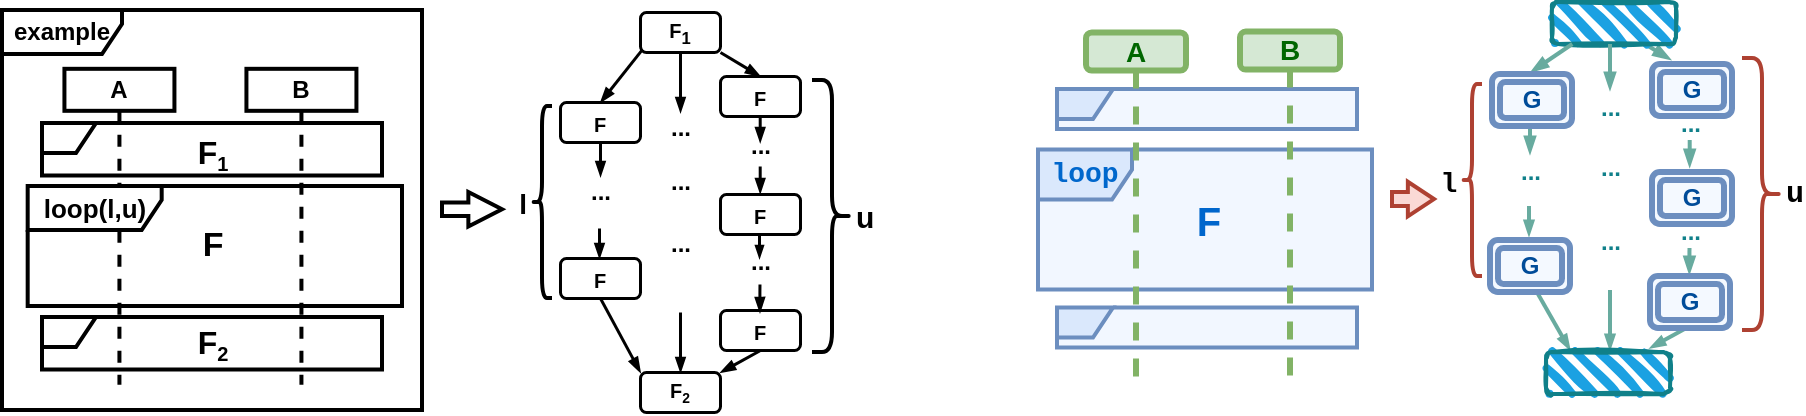 <mxfile version="26.0.2">
  <diagram name="第 1 页" id="LlDZJBcikCnKS_ieD5xa">
    <mxGraphModel dx="573" dy="387" grid="0" gridSize="10" guides="1" tooltips="1" connect="1" arrows="1" fold="1" page="1" pageScale="1" pageWidth="1169" pageHeight="1654" math="0" shadow="0">
      <root>
        <mxCell id="0" />
        <mxCell id="1" parent="0" />
        <mxCell id="34X_elYX6h45MBW99sLK-50" style="rounded=0;orthogonalLoop=1;jettySize=auto;html=1;exitX=0.029;exitY=0.917;exitDx=0;exitDy=0;fontStyle=1;strokeWidth=1.5;endSize=4;entryX=0.5;entryY=0;entryDx=0;entryDy=0;endArrow=blockThin;endFill=1;exitPerimeter=0;" parent="1" source="34X_elYX6h45MBW99sLK-278" target="34X_elYX6h45MBW99sLK-55" edge="1">
          <mxGeometry relative="1" as="geometry">
            <mxPoint x="366.075" y="76.094" as="sourcePoint" />
          </mxGeometry>
        </mxCell>
        <mxCell id="34X_elYX6h45MBW99sLK-51" style="rounded=0;orthogonalLoop=1;jettySize=auto;html=1;exitX=0.5;exitY=1;exitDx=0;exitDy=0;fontStyle=1;strokeWidth=1.5;endSize=4;endArrow=blockThin;endFill=1;" parent="1" source="34X_elYX6h45MBW99sLK-278" edge="1">
          <mxGeometry relative="1" as="geometry">
            <mxPoint x="371.406" y="90.294" as="sourcePoint" />
            <mxPoint x="379" y="111" as="targetPoint" />
          </mxGeometry>
        </mxCell>
        <mxCell id="34X_elYX6h45MBW99sLK-116" style="rounded=0;orthogonalLoop=1;jettySize=auto;html=1;entryX=0.5;entryY=0;entryDx=0;entryDy=0;fontStyle=1;strokeWidth=1.5;endSize=4;endArrow=blockThin;endFill=1;exitX=1;exitY=1;exitDx=0;exitDy=0;" parent="1" source="34X_elYX6h45MBW99sLK-278" target="34X_elYX6h45MBW99sLK-187" edge="1">
          <mxGeometry relative="1" as="geometry">
            <mxPoint x="400.199" y="78.391" as="sourcePoint" />
            <mxPoint x="444" y="101" as="targetPoint" />
          </mxGeometry>
        </mxCell>
        <mxCell id="34X_elYX6h45MBW99sLK-55" value="&lt;span style=&quot;font-size: 10px;&quot;&gt;F&lt;/span&gt;&lt;span style=&quot;font-size: 8.333px;&quot;&gt;&lt;/span&gt;" style="rounded=1;whiteSpace=wrap;html=1;verticalAlign=bottom;fontStyle=1;strokeWidth=1.5;" parent="1" vertex="1">
          <mxGeometry x="319" y="106" width="40" height="20" as="geometry" />
        </mxCell>
        <mxCell id="34X_elYX6h45MBW99sLK-88" style="edgeStyle=orthogonalEdgeStyle;rounded=0;orthogonalLoop=1;jettySize=auto;html=1;exitX=0.5;exitY=1;exitDx=0;exitDy=0;fontStyle=1;strokeWidth=1.5;endSize=4;endArrow=blockThin;endFill=1;" parent="1" edge="1">
          <mxGeometry relative="1" as="geometry">
            <mxPoint x="338.5" y="184" as="targetPoint" />
            <mxPoint x="338.5" y="169" as="sourcePoint" />
          </mxGeometry>
        </mxCell>
        <mxCell id="34X_elYX6h45MBW99sLK-90" value="" style="rounded=0;orthogonalLoop=1;jettySize=auto;html=1;exitX=0.5;exitY=1;exitDx=0;exitDy=0;fontStyle=1;strokeWidth=1.5;endSize=4;endArrow=blockThin;endFill=1;" parent="1" edge="1">
          <mxGeometry relative="1" as="geometry">
            <mxPoint x="339" y="143" as="targetPoint" />
            <mxPoint x="339" y="126" as="sourcePoint" />
          </mxGeometry>
        </mxCell>
        <mxCell id="34X_elYX6h45MBW99sLK-121" style="rounded=0;orthogonalLoop=1;jettySize=auto;html=1;entryX=0;entryY=0;entryDx=0;entryDy=0;exitX=0.5;exitY=1;exitDx=0;exitDy=0;fontStyle=1;strokeWidth=1.5;endSize=4;endArrow=blockThin;endFill=1;" parent="1" source="34X_elYX6h45MBW99sLK-182" target="34X_elYX6h45MBW99sLK-279" edge="1">
          <mxGeometry relative="1" as="geometry">
            <mxPoint x="328.043" y="220.5" as="sourcePoint" />
            <mxPoint x="364.517" y="255.234" as="targetPoint" />
          </mxGeometry>
        </mxCell>
        <mxCell id="34X_elYX6h45MBW99sLK-118" value="..." style="text;html=1;align=center;verticalAlign=middle;resizable=0;points=[];autosize=1;strokeColor=none;fillColor=none;fontStyle=1;strokeWidth=1.5;" parent="1" vertex="1">
          <mxGeometry x="365" y="106" width="28" height="26" as="geometry" />
        </mxCell>
        <mxCell id="34X_elYX6h45MBW99sLK-119" value="..." style="text;html=1;align=center;verticalAlign=middle;resizable=0;points=[];autosize=1;strokeColor=none;fillColor=none;fontStyle=1;strokeWidth=1.5;" parent="1" vertex="1">
          <mxGeometry x="365" y="133" width="28" height="26" as="geometry" />
        </mxCell>
        <mxCell id="34X_elYX6h45MBW99sLK-122" style="rounded=0;orthogonalLoop=1;jettySize=auto;html=1;entryX=1;entryY=0;entryDx=0;entryDy=0;exitX=0.5;exitY=1;exitDx=0;exitDy=0;fontStyle=1;strokeWidth=1.5;endSize=4;endArrow=blockThin;endFill=1;" parent="1" source="34X_elYX6h45MBW99sLK-196" target="34X_elYX6h45MBW99sLK-279" edge="1">
          <mxGeometry relative="1" as="geometry">
            <mxPoint x="435" y="244.174" as="sourcePoint" />
            <mxPoint x="402.196" y="254.619" as="targetPoint" />
          </mxGeometry>
        </mxCell>
        <mxCell id="34X_elYX6h45MBW99sLK-123" value="..." style="text;html=1;align=center;verticalAlign=middle;resizable=0;points=[];autosize=1;strokeColor=none;fillColor=none;fontStyle=1;strokeWidth=1.5;" parent="1" vertex="1">
          <mxGeometry x="325" y="138" width="28" height="26" as="geometry" />
        </mxCell>
        <mxCell id="34X_elYX6h45MBW99sLK-128" style="rounded=0;orthogonalLoop=1;jettySize=auto;html=1;entryX=0.5;entryY=0;entryDx=0;entryDy=0;fontStyle=1;strokeWidth=1.5;endSize=4;endArrow=blockThin;endFill=1;" parent="1" target="34X_elYX6h45MBW99sLK-279" edge="1">
          <mxGeometry relative="1" as="geometry">
            <mxPoint x="379" y="211" as="sourcePoint" />
            <mxPoint x="391.249" y="245.23" as="targetPoint" />
          </mxGeometry>
        </mxCell>
        <mxCell id="34X_elYX6h45MBW99sLK-182" value="&lt;span style=&quot;font-size: 10px;&quot;&gt;F&lt;/span&gt;&lt;span style=&quot;font-size: 8.333px;&quot;&gt;&lt;/span&gt;" style="rounded=1;whiteSpace=wrap;html=1;verticalAlign=bottom;fontStyle=1;strokeWidth=1.5;" parent="1" vertex="1">
          <mxGeometry x="319" y="184" width="40" height="20" as="geometry" />
        </mxCell>
        <mxCell id="34X_elYX6h45MBW99sLK-187" value="&lt;span style=&quot;font-size: 10px;&quot;&gt;F&lt;/span&gt;&lt;span style=&quot;font-size: 8.333px;&quot;&gt;&lt;/span&gt;" style="rounded=1;whiteSpace=wrap;html=1;verticalAlign=bottom;fontStyle=1;strokeWidth=1.5;" parent="1" vertex="1">
          <mxGeometry x="399" y="93" width="40" height="20" as="geometry" />
        </mxCell>
        <mxCell id="34X_elYX6h45MBW99sLK-190" style="rounded=0;orthogonalLoop=1;jettySize=auto;html=1;exitX=0.5;exitY=1;exitDx=0;exitDy=0;entryX=0.5;entryY=0;entryDx=0;entryDy=0;fontStyle=1;strokeWidth=1.5;endSize=4;endArrow=blockThin;endFill=1;" parent="1" edge="1">
          <mxGeometry relative="1" as="geometry">
            <mxPoint x="418.85" y="113" as="sourcePoint" />
            <mxPoint x="418.85" y="126" as="targetPoint" />
          </mxGeometry>
        </mxCell>
        <mxCell id="34X_elYX6h45MBW99sLK-192" style="edgeStyle=orthogonalEdgeStyle;rounded=0;orthogonalLoop=1;jettySize=auto;html=1;exitX=0.5;exitY=1;exitDx=0;exitDy=0;fontStyle=1;strokeWidth=1.5;endSize=3;endArrow=blockThin;endFill=1;" parent="1" edge="1">
          <mxGeometry relative="1" as="geometry">
            <mxPoint x="418.5" y="184" as="targetPoint" />
            <mxPoint x="418.5" y="172" as="sourcePoint" />
          </mxGeometry>
        </mxCell>
        <mxCell id="34X_elYX6h45MBW99sLK-195" value="&lt;span style=&quot;font-size: 10px;&quot;&gt;F&lt;/span&gt;&lt;span style=&quot;font-size: 8.333px;&quot;&gt;&lt;/span&gt;" style="rounded=1;whiteSpace=wrap;html=1;verticalAlign=bottom;fontStyle=1;strokeWidth=1.5;" parent="1" vertex="1">
          <mxGeometry x="399" y="152" width="40" height="20" as="geometry" />
        </mxCell>
        <mxCell id="34X_elYX6h45MBW99sLK-196" value="&lt;span style=&quot;font-size: 10px;&quot;&gt;F&lt;/span&gt;&lt;span style=&quot;font-size: 8.333px;&quot;&gt;&lt;/span&gt;" style="rounded=1;whiteSpace=wrap;html=1;verticalAlign=bottom;fontStyle=1;strokeWidth=1.5;" parent="1" vertex="1">
          <mxGeometry x="399" y="210" width="40" height="20" as="geometry" />
        </mxCell>
        <mxCell id="34X_elYX6h45MBW99sLK-197" style="edgeStyle=orthogonalEdgeStyle;rounded=0;orthogonalLoop=1;jettySize=auto;html=1;exitX=0.5;exitY=1;exitDx=0;exitDy=0;fontStyle=1;strokeWidth=1.5;endSize=4;endArrow=blockThin;endFill=1;" parent="1" edge="1">
          <mxGeometry relative="1" as="geometry">
            <mxPoint x="418.85" y="151.5" as="targetPoint" />
            <mxPoint x="418.85" y="138" as="sourcePoint" />
          </mxGeometry>
        </mxCell>
        <mxCell id="34X_elYX6h45MBW99sLK-198" value="..." style="text;html=1;align=center;verticalAlign=middle;resizable=0;points=[];autosize=1;strokeColor=none;fillColor=none;fontStyle=1;strokeWidth=1.5;" parent="1" vertex="1">
          <mxGeometry x="405" y="114.75" width="28" height="26" as="geometry" />
        </mxCell>
        <mxCell id="34X_elYX6h45MBW99sLK-201" style="edgeStyle=orthogonalEdgeStyle;rounded=0;orthogonalLoop=1;jettySize=auto;html=1;exitX=0.5;exitY=1;exitDx=0;exitDy=0;fontStyle=1;strokeWidth=1.5;endSize=4;endArrow=blockThin;endFill=1;" parent="1" edge="1">
          <mxGeometry relative="1" as="geometry">
            <mxPoint x="418.74" y="211" as="targetPoint" />
            <mxPoint x="418.74" y="197" as="sourcePoint" />
            <Array as="points">
              <mxPoint x="419" y="201" />
              <mxPoint x="419" y="201" />
            </Array>
          </mxGeometry>
        </mxCell>
        <mxCell id="34X_elYX6h45MBW99sLK-202" value="..." style="text;html=1;align=center;verticalAlign=middle;resizable=0;points=[];autosize=1;strokeColor=none;fillColor=none;fontStyle=1;strokeWidth=1.5;" parent="1" vertex="1">
          <mxGeometry x="405" y="173" width="28" height="26" as="geometry" />
        </mxCell>
        <mxCell id="34X_elYX6h45MBW99sLK-265" value="" style="html=1;shadow=0;dashed=0;align=center;verticalAlign=middle;shape=mxgraph.arrows2.arrow;dy=0.61;dx=16.82;notch=0;strokeWidth=2;" parent="1" vertex="1">
          <mxGeometry x="260" y="151" width="30" height="17.25" as="geometry" />
        </mxCell>
        <mxCell id="34X_elYX6h45MBW99sLK-266" value="" style="group" parent="1" vertex="1" connectable="0">
          <mxGeometry x="40" y="60" width="210" height="200" as="geometry" />
        </mxCell>
        <mxCell id="34X_elYX6h45MBW99sLK-267" value="A" style="shape=umlLifeline;perimeter=lifelinePerimeter;whiteSpace=wrap;html=1;container=0;dropTarget=0;collapsible=0;recursiveResize=0;outlineConnect=0;portConstraint=eastwest;newEdgeStyle={&quot;curved&quot;:0,&quot;rounded&quot;:0};size=21;fontStyle=1;strokeWidth=2;" parent="34X_elYX6h45MBW99sLK-266" vertex="1">
          <mxGeometry x="31.214" y="29.408" width="55" height="158" as="geometry" />
        </mxCell>
        <mxCell id="34X_elYX6h45MBW99sLK-268" value="&lt;font style=&quot;font-size: 13px;&quot;&gt;loop(l,u)&lt;/font&gt;" style="shape=umlFrame;whiteSpace=wrap;html=1;pointerEvents=0;width=67;height=22;container=0;fontStyle=1;strokeWidth=2;" parent="34X_elYX6h45MBW99sLK-266" vertex="1">
          <mxGeometry x="12.84" y="88" width="187.16" height="60" as="geometry" />
        </mxCell>
        <mxCell id="34X_elYX6h45MBW99sLK-269" value="example" style="shape=umlFrame;whiteSpace=wrap;html=1;pointerEvents=0;width=60;height=22;container=0;fontStyle=1;strokeWidth=2;" parent="34X_elYX6h45MBW99sLK-266" vertex="1">
          <mxGeometry width="210" height="200" as="geometry" />
        </mxCell>
        <mxCell id="34X_elYX6h45MBW99sLK-271" value="&lt;font style=&quot;font-size: 17px;&quot;&gt;F&lt;/font&gt;" style="text;html=1;align=center;verticalAlign=middle;resizable=0;points=[];autosize=1;strokeColor=none;fillColor=none;container=0;fontStyle=1;strokeWidth=2;" parent="34X_elYX6h45MBW99sLK-266" vertex="1">
          <mxGeometry x="90.002" y="102.999" width="30" height="30" as="geometry" />
        </mxCell>
        <mxCell id="34X_elYX6h45MBW99sLK-273" value="B" style="shape=umlLifeline;perimeter=lifelinePerimeter;whiteSpace=wrap;html=1;container=0;dropTarget=0;collapsible=0;recursiveResize=0;outlineConnect=0;portConstraint=eastwest;newEdgeStyle={&quot;curved&quot;:0,&quot;rounded&quot;:0};size=21;fontStyle=1;strokeWidth=2;" parent="34X_elYX6h45MBW99sLK-266" vertex="1">
          <mxGeometry x="122.214" y="29.408" width="55" height="158" as="geometry" />
        </mxCell>
        <mxCell id="34X_elYX6h45MBW99sLK-274" value="" style="shape=umlFrame;whiteSpace=wrap;html=1;pointerEvents=0;width=27;height=15;fontStyle=1;strokeWidth=2;container=0;" parent="34X_elYX6h45MBW99sLK-266" vertex="1">
          <mxGeometry x="20" y="56.5" width="170" height="26.25" as="geometry" />
        </mxCell>
        <mxCell id="34X_elYX6h45MBW99sLK-275" value="&lt;span style=&quot;font-size: 16px;&quot;&gt;F&lt;/span&gt;&lt;sub&gt;1&lt;/sub&gt;" style="text;html=1;align=center;verticalAlign=middle;resizable=0;points=[];autosize=1;strokeColor=none;fillColor=none;fontStyle=1;strokeWidth=2;container=0;" parent="34X_elYX6h45MBW99sLK-266" vertex="1">
          <mxGeometry x="85.003" y="56.5" width="40" height="30" as="geometry" />
        </mxCell>
        <mxCell id="34X_elYX6h45MBW99sLK-276" value="" style="shape=umlFrame;whiteSpace=wrap;html=1;pointerEvents=0;width=27;height=15;fontStyle=1;strokeWidth=2;container=0;" parent="34X_elYX6h45MBW99sLK-266" vertex="1">
          <mxGeometry x="20" y="153.5" width="170" height="26.25" as="geometry" />
        </mxCell>
        <mxCell id="34X_elYX6h45MBW99sLK-277" value="&lt;span style=&quot;font-size: 16px;&quot;&gt;F&lt;/span&gt;&lt;sub&gt;2&lt;/sub&gt;" style="text;html=1;align=center;verticalAlign=middle;resizable=0;points=[];autosize=1;strokeColor=none;fillColor=none;fontStyle=1;strokeWidth=2;container=0;" parent="34X_elYX6h45MBW99sLK-266" vertex="1">
          <mxGeometry x="85.0" y="151.5" width="40" height="30" as="geometry" />
        </mxCell>
        <mxCell id="34X_elYX6h45MBW99sLK-278" value="&lt;span style=&quot;font-size: 10px;&quot;&gt;F&lt;sub&gt;1&lt;/sub&gt;&lt;/span&gt;&lt;span style=&quot;font-size: 8.333px;&quot;&gt;&lt;/span&gt;" style="rounded=1;whiteSpace=wrap;html=1;verticalAlign=bottom;fontStyle=1;strokeWidth=1.5;" parent="1" vertex="1">
          <mxGeometry x="359" y="61" width="40" height="20" as="geometry" />
        </mxCell>
        <mxCell id="34X_elYX6h45MBW99sLK-279" value="&lt;span style=&quot;font-size: 10px;&quot;&gt;F&lt;/span&gt;&lt;span style=&quot;font-size: 8.333px;&quot;&gt;&lt;sub&gt;2&lt;/sub&gt;&lt;/span&gt;" style="rounded=1;whiteSpace=wrap;html=1;verticalAlign=bottom;fontStyle=1;strokeWidth=1.5;" parent="1" vertex="1">
          <mxGeometry x="359" y="241" width="40" height="20" as="geometry" />
        </mxCell>
        <mxCell id="34X_elYX6h45MBW99sLK-283" value="..." style="text;html=1;align=center;verticalAlign=middle;resizable=0;points=[];autosize=1;strokeColor=none;fillColor=none;fontStyle=1;strokeWidth=1.5;" parent="1" vertex="1">
          <mxGeometry x="365" y="164" width="28" height="26" as="geometry" />
        </mxCell>
        <mxCell id="34X_elYX6h45MBW99sLK-284" value="" style="shape=curlyBracket;whiteSpace=wrap;html=1;rounded=1;labelPosition=left;verticalLabelPosition=middle;align=right;verticalAlign=middle;strokeWidth=2;" parent="1" vertex="1">
          <mxGeometry x="305" y="108" width="10" height="96" as="geometry" />
        </mxCell>
        <mxCell id="34X_elYX6h45MBW99sLK-285" value="&lt;b&gt;&lt;font face=&quot;Helvetica&quot; style=&quot;font-size: 14px;&quot;&gt;l&lt;/font&gt;&lt;/b&gt;" style="text;html=1;align=center;verticalAlign=middle;resizable=0;points=[];autosize=1;strokeColor=none;fillColor=none;" parent="1" vertex="1">
          <mxGeometry x="285" y="142" width="30" height="30" as="geometry" />
        </mxCell>
        <mxCell id="34X_elYX6h45MBW99sLK-286" value="&lt;font size=&quot;1&quot; style=&quot;&quot;&gt;&lt;b style=&quot;font-size: 15px;&quot;&gt;u&lt;/b&gt;&lt;/font&gt;" style="shape=curlyBracket;whiteSpace=wrap;html=1;rounded=1;flipH=1;labelPosition=right;verticalLabelPosition=middle;align=left;verticalAlign=middle;strokeWidth=2;" parent="1" vertex="1">
          <mxGeometry x="445" y="95" width="20" height="136" as="geometry" />
        </mxCell>
        <mxCell id="8MqV6CuxTsQ62eVBp-k_-196" value="" style="rounded=0;orthogonalLoop=1;jettySize=auto;html=1;exitX=0.5;exitY=1;exitDx=0;exitDy=0;fontStyle=1;strokeWidth=2;endSize=4;endArrow=blockThin;endFill=1;strokeColor=light-dark(#68ab9f, #ededed);" edge="1" parent="1">
          <mxGeometry relative="1" as="geometry">
            <mxPoint x="804" y="132" as="targetPoint" />
            <mxPoint x="804" y="115" as="sourcePoint" />
          </mxGeometry>
        </mxCell>
        <mxCell id="8MqV6CuxTsQ62eVBp-k_-197" style="rounded=0;orthogonalLoop=1;jettySize=auto;html=1;fontStyle=1;strokeWidth=2;endSize=4;endArrow=blockThin;endFill=1;exitX=0.75;exitY=1;exitDx=0;exitDy=0;strokeColor=light-dark(#68ab9f, #ededed);entryX=0.25;entryY=0;entryDx=0;entryDy=0;" edge="1" parent="1" source="8MqV6CuxTsQ62eVBp-k_-198">
          <mxGeometry relative="1" as="geometry">
            <mxPoint x="864" y="70" as="sourcePoint" />
            <mxPoint x="874.25" y="84.75" as="targetPoint" />
          </mxGeometry>
        </mxCell>
        <mxCell id="8MqV6CuxTsQ62eVBp-k_-198" value="" style="rounded=1;whiteSpace=wrap;html=1;strokeWidth=2;fillWeight=4;hachureGap=8;hachureAngle=45;fillColor=#1ba1e2;sketch=1;strokeColor=light-dark(#108089, #ededed);" vertex="1" parent="1">
          <mxGeometry x="815" y="56" width="62" height="21" as="geometry" />
        </mxCell>
        <mxCell id="8MqV6CuxTsQ62eVBp-k_-199" style="rounded=0;orthogonalLoop=1;jettySize=auto;html=1;exitX=0.029;exitY=0.917;exitDx=0;exitDy=0;fontStyle=1;strokeWidth=2;endSize=4;entryX=0.5;entryY=0;entryDx=0;entryDy=0;endArrow=blockThin;endFill=1;exitPerimeter=0;strokeColor=light-dark(#68ab9f, #ededed);" edge="1" parent="1">
          <mxGeometry relative="1" as="geometry">
            <mxPoint x="825.16" y="77" as="sourcePoint" />
            <mxPoint x="804.5" y="91" as="targetPoint" />
          </mxGeometry>
        </mxCell>
        <mxCell id="8MqV6CuxTsQ62eVBp-k_-200" style="rounded=0;orthogonalLoop=1;jettySize=auto;html=1;fontStyle=1;strokeWidth=2;endSize=4;endArrow=blockThin;endFill=1;strokeColor=light-dark(#68ab9f, #ededed);" edge="1" parent="1">
          <mxGeometry relative="1" as="geometry">
            <mxPoint x="844" y="77" as="sourcePoint" />
            <mxPoint x="844" y="100" as="targetPoint" />
          </mxGeometry>
        </mxCell>
        <mxCell id="8MqV6CuxTsQ62eVBp-k_-201" style="edgeStyle=orthogonalEdgeStyle;rounded=0;orthogonalLoop=1;jettySize=auto;html=1;exitX=0.5;exitY=1;exitDx=0;exitDy=0;fontStyle=1;strokeWidth=2;endSize=3;endArrow=blockThin;endFill=1;strokeColor=light-dark(#68ab9f, #ededed);" edge="1" parent="1">
          <mxGeometry relative="1" as="geometry">
            <mxPoint x="803.5" y="173" as="targetPoint" />
            <mxPoint x="803.5" y="158" as="sourcePoint" />
          </mxGeometry>
        </mxCell>
        <mxCell id="8MqV6CuxTsQ62eVBp-k_-202" style="rounded=0;orthogonalLoop=1;jettySize=auto;html=1;entryX=0;entryY=0;entryDx=0;entryDy=0;exitX=0.5;exitY=1;exitDx=0;exitDy=0;fontStyle=1;strokeWidth=2;endSize=3;endArrow=blockThin;endFill=1;strokeColor=light-dark(#68ab9f, #ededed);" edge="1" parent="1">
          <mxGeometry relative="1" as="geometry">
            <mxPoint x="804" y="195" as="sourcePoint" />
            <mxPoint x="824" y="230.0" as="targetPoint" />
          </mxGeometry>
        </mxCell>
        <mxCell id="8MqV6CuxTsQ62eVBp-k_-203" value="..." style="text;html=1;align=center;verticalAlign=middle;resizable=0;points=[];autosize=1;strokeColor=none;fillColor=none;fontStyle=1;strokeWidth=1.5;fontColor=light-dark(#10808a, #ededed);" vertex="1" parent="1">
          <mxGeometry x="830" y="96" width="28" height="26" as="geometry" />
        </mxCell>
        <mxCell id="8MqV6CuxTsQ62eVBp-k_-204" value="..." style="text;html=1;align=center;verticalAlign=middle;resizable=0;points=[];autosize=1;strokeColor=none;fillColor=none;fontStyle=1;strokeWidth=1.5;fontColor=light-dark(#10808a, #ededed);" vertex="1" parent="1">
          <mxGeometry x="830" y="126.25" width="28" height="26" as="geometry" />
        </mxCell>
        <mxCell id="8MqV6CuxTsQ62eVBp-k_-205" style="rounded=0;orthogonalLoop=1;jettySize=auto;html=1;entryX=1;entryY=0;entryDx=0;entryDy=0;exitX=0.5;exitY=1;exitDx=0;exitDy=0;fontStyle=1;strokeWidth=2;endSize=3;endArrow=blockThin;endFill=1;strokeColor=light-dark(#68ab9f, #ededed);" edge="1" parent="1">
          <mxGeometry relative="1" as="geometry">
            <mxPoint x="884" y="218" as="sourcePoint" />
            <mxPoint x="864" y="229.0" as="targetPoint" />
          </mxGeometry>
        </mxCell>
        <mxCell id="8MqV6CuxTsQ62eVBp-k_-206" value="..." style="text;html=1;align=center;verticalAlign=middle;resizable=0;points=[];autosize=1;strokeColor=none;fillColor=none;fontStyle=1;strokeWidth=1.5;fontColor=light-dark(#10808a, #ededed);" vertex="1" parent="1">
          <mxGeometry x="790" y="128" width="28" height="26" as="geometry" />
        </mxCell>
        <mxCell id="8MqV6CuxTsQ62eVBp-k_-207" style="rounded=0;orthogonalLoop=1;jettySize=auto;html=1;entryX=0.5;entryY=0;entryDx=0;entryDy=0;fontStyle=1;strokeWidth=2;endSize=3;endArrow=blockThin;endFill=1;strokeColor=light-dark(#68ab9f, #ededed);" edge="1" parent="1">
          <mxGeometry relative="1" as="geometry">
            <mxPoint x="844" y="200" as="sourcePoint" />
            <mxPoint x="844" y="230.0" as="targetPoint" />
          </mxGeometry>
        </mxCell>
        <mxCell id="8MqV6CuxTsQ62eVBp-k_-208" style="edgeStyle=orthogonalEdgeStyle;rounded=0;orthogonalLoop=1;jettySize=auto;html=1;exitX=0.5;exitY=1;exitDx=0;exitDy=0;fontStyle=1;strokeWidth=2;endSize=4;endArrow=blockThin;endFill=1;strokeColor=light-dark(#68ab9f, #ededed);" edge="1" parent="1">
          <mxGeometry relative="1" as="geometry">
            <mxPoint x="883.85" y="138.5" as="targetPoint" />
            <mxPoint x="883.85" y="125" as="sourcePoint" />
          </mxGeometry>
        </mxCell>
        <mxCell id="8MqV6CuxTsQ62eVBp-k_-209" value="..." style="text;html=1;align=center;verticalAlign=middle;resizable=0;points=[];autosize=1;strokeColor=none;fillColor=none;fontStyle=1;strokeWidth=1.5;fontColor=light-dark(#10808a, #ededed);" vertex="1" parent="1">
          <mxGeometry x="870" y="104" width="28" height="26" as="geometry" />
        </mxCell>
        <mxCell id="8MqV6CuxTsQ62eVBp-k_-210" value="..." style="text;html=1;align=center;verticalAlign=middle;resizable=0;points=[];autosize=1;strokeColor=none;fillColor=none;fontStyle=1;strokeWidth=1.5;fontColor=light-dark(#10808a, #ededed);" vertex="1" parent="1">
          <mxGeometry x="870" y="158.25" width="28" height="26" as="geometry" />
        </mxCell>
        <mxCell id="8MqV6CuxTsQ62eVBp-k_-211" value="..." style="text;html=1;align=center;verticalAlign=middle;resizable=0;points=[];autosize=1;strokeColor=none;fillColor=none;fontStyle=1;strokeWidth=1.5;fontColor=light-dark(#10808a, #ededed);" vertex="1" parent="1">
          <mxGeometry x="830" y="163.25" width="28" height="26" as="geometry" />
        </mxCell>
        <mxCell id="8MqV6CuxTsQ62eVBp-k_-212" value="" style="shape=curlyBracket;whiteSpace=wrap;html=1;rounded=1;labelPosition=left;verticalLabelPosition=middle;align=right;verticalAlign=middle;strokeWidth=2;fillColor=#fad9d5;strokeColor=#ae4132;" vertex="1" parent="1">
          <mxGeometry x="770" y="97" width="10" height="96" as="geometry" />
        </mxCell>
        <mxCell id="8MqV6CuxTsQ62eVBp-k_-213" value="&lt;font face=&quot;Courier New&quot; size=&quot;1&quot; style=&quot;&quot;&gt;&lt;b style=&quot;font-size: 15px;&quot;&gt;u&lt;/b&gt;&lt;/font&gt;" style="shape=curlyBracket;whiteSpace=wrap;html=1;rounded=1;flipH=1;labelPosition=right;verticalLabelPosition=middle;align=left;verticalAlign=middle;strokeWidth=2;fillColor=#fad9d5;strokeColor=#ae4132;" vertex="1" parent="1">
          <mxGeometry x="910" y="84" width="20" height="136" as="geometry" />
        </mxCell>
        <mxCell id="8MqV6CuxTsQ62eVBp-k_-214" value="" style="edgeStyle=orthogonalEdgeStyle;rounded=0;orthogonalLoop=1;jettySize=auto;html=1;exitX=0.5;exitY=1;exitDx=0;exitDy=0;fontStyle=1;strokeWidth=2;endSize=4;endArrow=blockThin;endFill=1;strokeColor=light-dark(#68ab9f, #ededed);" edge="1" parent="1">
          <mxGeometry relative="1" as="geometry">
            <mxPoint x="883.74" y="192" as="targetPoint" />
            <mxPoint x="883.74" y="179" as="sourcePoint" />
            <Array as="points">
              <mxPoint x="884" y="192" />
            </Array>
          </mxGeometry>
        </mxCell>
        <mxCell id="8MqV6CuxTsQ62eVBp-k_-215" value="&lt;b&gt;&lt;font face=&quot;Courier New&quot; style=&quot;font-size: 14px;&quot;&gt;l&lt;/font&gt;&lt;/b&gt;" style="text;html=1;align=center;verticalAlign=middle;resizable=0;points=[];autosize=1;strokeColor=none;fillColor=none;" vertex="1" parent="1">
          <mxGeometry x="750" y="132" width="26" height="29" as="geometry" />
        </mxCell>
        <mxCell id="8MqV6CuxTsQ62eVBp-k_-216" value="&lt;b&gt;&lt;font style=&quot;color: rgb(0, 76, 153);&quot;&gt;G&lt;/font&gt;&lt;/b&gt;" style="shape=ext;double=1;rounded=1;whiteSpace=wrap;html=1;fillColor=#F4F9FF;strokeColor=#6c8ebf;strokeWidth=3;" vertex="1" parent="1">
          <mxGeometry x="785" y="92" width="40" height="26" as="geometry" />
        </mxCell>
        <mxCell id="8MqV6CuxTsQ62eVBp-k_-217" value="&lt;b&gt;&lt;font style=&quot;color: rgb(0, 76, 153);&quot;&gt;G&lt;/font&gt;&lt;/b&gt;" style="shape=ext;double=1;rounded=1;whiteSpace=wrap;html=1;fillColor=#F4F9FF;strokeColor=#6c8ebf;strokeWidth=3;" vertex="1" parent="1">
          <mxGeometry x="784" y="175" width="40" height="26" as="geometry" />
        </mxCell>
        <mxCell id="8MqV6CuxTsQ62eVBp-k_-218" value="&lt;b&gt;&lt;font style=&quot;color: rgb(0, 76, 153);&quot;&gt;G&lt;/font&gt;&lt;/b&gt;" style="shape=ext;double=1;rounded=1;whiteSpace=wrap;html=1;fillColor=#F4F9FF;strokeColor=#6c8ebf;strokeWidth=3;" vertex="1" parent="1">
          <mxGeometry x="865" y="87" width="40" height="26" as="geometry" />
        </mxCell>
        <mxCell id="8MqV6CuxTsQ62eVBp-k_-219" value="&lt;b&gt;&lt;font style=&quot;color: rgb(0, 76, 153);&quot;&gt;G&lt;/font&gt;&lt;/b&gt;" style="shape=ext;double=1;rounded=1;whiteSpace=wrap;html=1;fillColor=#F4F9FF;strokeColor=#6c8ebf;strokeWidth=3;" vertex="1" parent="1">
          <mxGeometry x="865" y="141" width="40" height="26" as="geometry" />
        </mxCell>
        <mxCell id="8MqV6CuxTsQ62eVBp-k_-220" value="&lt;b&gt;&lt;font style=&quot;color: rgb(0, 76, 153);&quot;&gt;G&lt;/font&gt;&lt;/b&gt;" style="shape=ext;double=1;rounded=1;whiteSpace=wrap;html=1;fillColor=#F4F9FF;strokeColor=#6c8ebf;strokeWidth=3;" vertex="1" parent="1">
          <mxGeometry x="864" y="193" width="40" height="26" as="geometry" />
        </mxCell>
        <mxCell id="8MqV6CuxTsQ62eVBp-k_-221" value="" style="group" vertex="1" connectable="0" parent="1">
          <mxGeometry x="558" y="129.81" width="167" height="82.62" as="geometry" />
        </mxCell>
        <mxCell id="8MqV6CuxTsQ62eVBp-k_-222" value="&lt;font face=&quot;Courier New&quot; color=&quot;#0067cc&quot;&gt;&lt;span style=&quot;font-size: 14px;&quot;&gt;&lt;b&gt;loop&lt;/b&gt;&lt;/span&gt;&lt;/font&gt;" style="shape=umlFrame;whiteSpace=wrap;html=1;pointerEvents=0;width=47;height=25;fillColor=#dae8fc;strokeColor=#6c8ebf;fillStyle=auto;shadow=0;strokeWidth=2;swimlaneFillColor=light-dark(#F2F7FF,#002813);" vertex="1" parent="8MqV6CuxTsQ62eVBp-k_-221">
          <mxGeometry width="167" height="70" as="geometry" />
        </mxCell>
        <mxCell id="8MqV6CuxTsQ62eVBp-k_-223" value="" style="group" vertex="1" connectable="0" parent="1">
          <mxGeometry x="555" y="66.81" width="175" height="175.42" as="geometry" />
        </mxCell>
        <mxCell id="8MqV6CuxTsQ62eVBp-k_-224" value="" style="shape=umlFrame;whiteSpace=wrap;html=1;pointerEvents=0;width=28;height=15;fillColor=#dae8fc;strokeColor=#6c8ebf;fillStyle=auto;shadow=0;strokeWidth=2;swimlaneFillColor=light-dark(#F2F7FF,#002813);" vertex="1" parent="8MqV6CuxTsQ62eVBp-k_-223">
          <mxGeometry x="12.5" y="142" width="150" height="20" as="geometry" />
        </mxCell>
        <mxCell id="8MqV6CuxTsQ62eVBp-k_-225" value="" style="shape=umlFrame;whiteSpace=wrap;html=1;pointerEvents=0;width=28;height=15;fillColor=#dae8fc;strokeColor=#6c8ebf;fillStyle=auto;shadow=0;strokeWidth=2;swimlaneFillColor=light-dark(#F2F7FF,#002813);" vertex="1" parent="8MqV6CuxTsQ62eVBp-k_-223">
          <mxGeometry x="12.5" y="32.69" width="150" height="20" as="geometry" />
        </mxCell>
        <mxCell id="8MqV6CuxTsQ62eVBp-k_-226" value="&lt;font face=&quot;Helvetica&quot; style=&quot;color: rgb(0, 102, 0); font-size: 14px;&quot;&gt;&lt;b style=&quot;&quot;&gt;A&lt;/b&gt;&lt;/font&gt;" style="shape=umlLifeline;perimeter=lifelinePerimeter;whiteSpace=wrap;html=1;container=1;dropTarget=0;collapsible=0;recursiveResize=0;outlineConnect=0;portConstraint=eastwest;newEdgeStyle={&quot;curved&quot;:0,&quot;rounded&quot;:0};size=19;fillColor=#d5e8d4;strokeColor=#82b366;strokeWidth=3;rounded=1;shadow=0;" vertex="1" parent="8MqV6CuxTsQ62eVBp-k_-223">
          <mxGeometry x="27" y="4.42" width="50" height="175" as="geometry" />
        </mxCell>
        <mxCell id="8MqV6CuxTsQ62eVBp-k_-227" value="&lt;font face=&quot;Helvetica&quot; style=&quot;color: rgb(0, 102, 0); font-size: 14px;&quot;&gt;&lt;b style=&quot;&quot;&gt;B&lt;/b&gt;&lt;/font&gt;" style="shape=umlLifeline;perimeter=lifelinePerimeter;whiteSpace=wrap;html=1;container=1;dropTarget=0;collapsible=0;recursiveResize=0;outlineConnect=0;portConstraint=eastwest;newEdgeStyle={&quot;curved&quot;:0,&quot;rounded&quot;:0};size=19;fillColor=#d5e8d4;strokeColor=#82b366;strokeWidth=3;rounded=1;shadow=0;" vertex="1" parent="8MqV6CuxTsQ62eVBp-k_-223">
          <mxGeometry x="104" y="4" width="50" height="175" as="geometry" />
        </mxCell>
        <mxCell id="8MqV6CuxTsQ62eVBp-k_-228" value="&lt;font style=&quot;color: rgb(0, 102, 204); font-size: 20px;&quot;&gt;F&lt;/font&gt;" style="text;html=1;align=center;verticalAlign=middle;resizable=0;points=[];autosize=1;strokeColor=none;fillColor=none;fontStyle=1;strokeWidth=2;container=0;" vertex="1" parent="8MqV6CuxTsQ62eVBp-k_-223">
          <mxGeometry x="72.504" y="79.996" width="30" height="36" as="geometry" />
        </mxCell>
        <mxCell id="8MqV6CuxTsQ62eVBp-k_-229" value="" style="html=1;shadow=0;dashed=0;align=center;verticalAlign=middle;shape=mxgraph.arrows2.arrow;dy=0.59;dx=13.07;notch=0;strokeWidth=2;fillColor=#fad9d5;strokeColor=#ae4132;" vertex="1" parent="1">
          <mxGeometry x="735" y="145.9" width="21" height="17.25" as="geometry" />
        </mxCell>
        <mxCell id="8MqV6CuxTsQ62eVBp-k_-230" value="" style="rounded=1;whiteSpace=wrap;html=1;strokeWidth=2;fillWeight=4;hachureGap=8;hachureAngle=45;fillColor=#1ba1e2;sketch=1;strokeColor=light-dark(#108089, #ededed);" vertex="1" parent="1">
          <mxGeometry x="812" y="231.04" width="62" height="21" as="geometry" />
        </mxCell>
      </root>
    </mxGraphModel>
  </diagram>
</mxfile>
